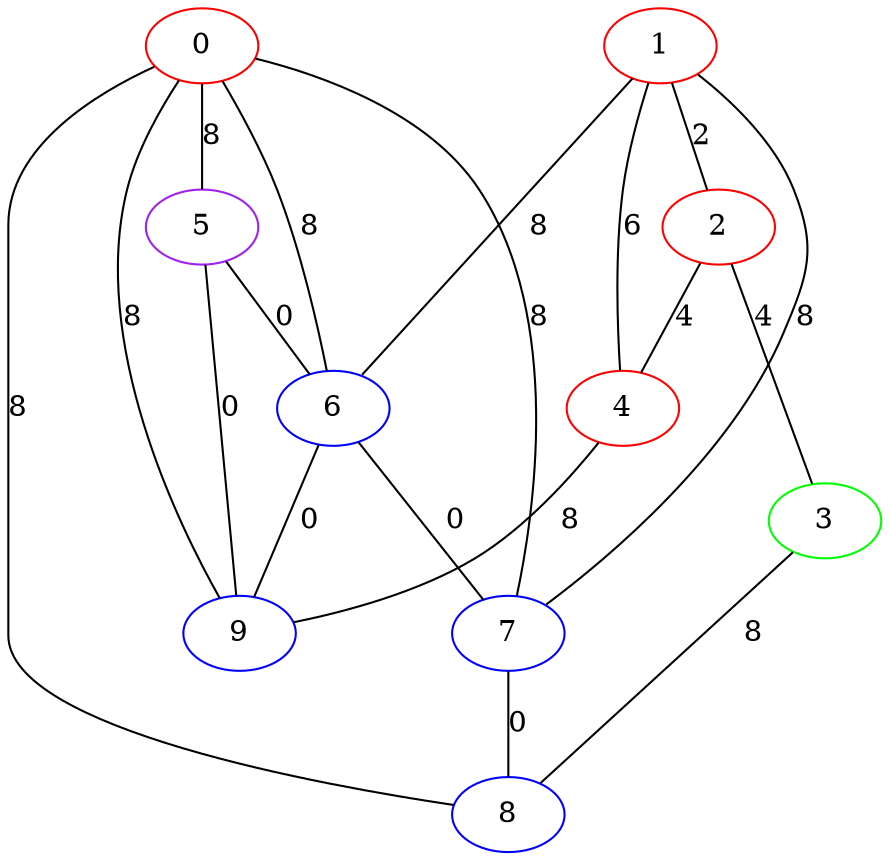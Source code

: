 graph "" {
0 [color=red, weight=1];
1 [color=red, weight=1];
2 [color=red, weight=1];
3 [color=green, weight=2];
4 [color=red, weight=1];
5 [color=purple, weight=4];
6 [color=blue, weight=3];
7 [color=blue, weight=3];
8 [color=blue, weight=3];
9 [color=blue, weight=3];
0 -- 8  [key=0, label=8];
0 -- 9  [key=0, label=8];
0 -- 5  [key=0, label=8];
0 -- 6  [key=0, label=8];
0 -- 7  [key=0, label=8];
1 -- 2  [key=0, label=2];
1 -- 4  [key=0, label=6];
1 -- 6  [key=0, label=8];
1 -- 7  [key=0, label=8];
2 -- 3  [key=0, label=4];
2 -- 4  [key=0, label=4];
3 -- 8  [key=0, label=8];
4 -- 9  [key=0, label=8];
5 -- 9  [key=0, label=0];
5 -- 6  [key=0, label=0];
6 -- 9  [key=0, label=0];
6 -- 7  [key=0, label=0];
7 -- 8  [key=0, label=0];
}
